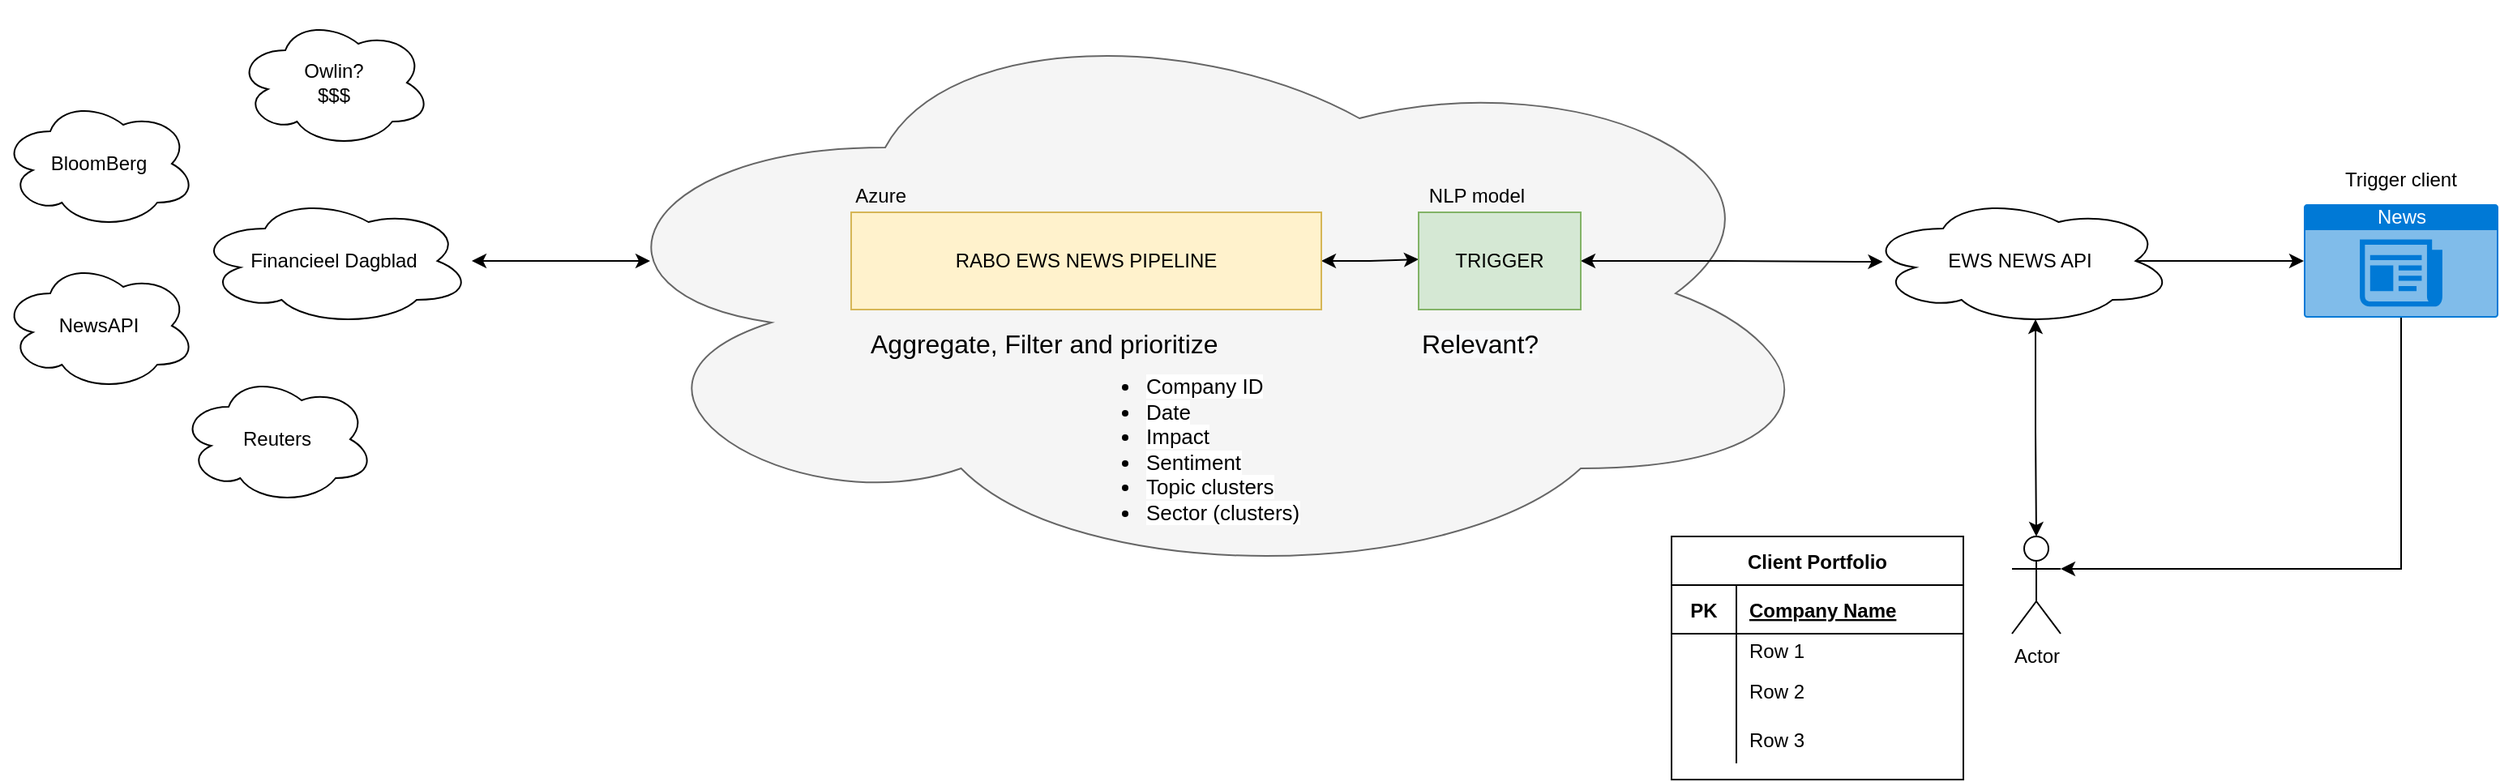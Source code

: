 <mxfile version="14.6.13" type="github">
  <diagram id="oThwvBxUg1dMHxMkPZIc" name="Page-1">
    <mxGraphModel dx="1824" dy="984" grid="0" gridSize="10" guides="1" tooltips="1" connect="1" arrows="1" fold="1" page="1" pageScale="1" pageWidth="1800" pageHeight="8000" math="0" shadow="0">
      <root>
        <mxCell id="0" />
        <mxCell id="1" parent="0" />
        <mxCell id="N71K2Kx4Mg54BnZ_dNbA-45" value="" style="ellipse;shape=cloud;whiteSpace=wrap;html=1;fillColor=#f5f5f5;strokeColor=#666666;fontColor=#333333;" parent="1" vertex="1">
          <mxGeometry x="450" y="90" width="780" height="360" as="geometry" />
        </mxCell>
        <mxCell id="N71K2Kx4Mg54BnZ_dNbA-1" value="BloomBerg" style="ellipse;shape=cloud;whiteSpace=wrap;html=1;" parent="1" vertex="1">
          <mxGeometry x="100" y="150" width="120" height="80" as="geometry" />
        </mxCell>
        <mxCell id="N71K2Kx4Mg54BnZ_dNbA-2" value="NewsAPI" style="ellipse;shape=cloud;whiteSpace=wrap;html=1;" parent="1" vertex="1">
          <mxGeometry x="100" y="250" width="120" height="80" as="geometry" />
        </mxCell>
        <mxCell id="N71K2Kx4Mg54BnZ_dNbA-8" value="" style="edgeStyle=orthogonalEdgeStyle;rounded=0;orthogonalLoop=1;jettySize=auto;html=1;startArrow=classic;startFill=1;" parent="1" source="N71K2Kx4Mg54BnZ_dNbA-3" edge="1">
          <mxGeometry relative="1" as="geometry">
            <mxPoint x="500" y="250" as="targetPoint" />
          </mxGeometry>
        </mxCell>
        <mxCell id="N71K2Kx4Mg54BnZ_dNbA-3" value="Financieel Dagblad" style="ellipse;shape=cloud;whiteSpace=wrap;html=1;" parent="1" vertex="1">
          <mxGeometry x="220" y="210" width="170" height="80" as="geometry" />
        </mxCell>
        <mxCell id="N71K2Kx4Mg54BnZ_dNbA-4" value="Reuters" style="ellipse;shape=cloud;whiteSpace=wrap;html=1;" parent="1" vertex="1">
          <mxGeometry x="210" y="320" width="120" height="80" as="geometry" />
        </mxCell>
        <mxCell id="N71K2Kx4Mg54BnZ_dNbA-5" value="Owlin?&lt;br&gt;$$$" style="ellipse;shape=cloud;whiteSpace=wrap;html=1;" parent="1" vertex="1">
          <mxGeometry x="245" y="100" width="120" height="80" as="geometry" />
        </mxCell>
        <mxCell id="N71K2Kx4Mg54BnZ_dNbA-29" style="edgeStyle=orthogonalEdgeStyle;rounded=0;orthogonalLoop=1;jettySize=auto;html=1;exitX=1;exitY=0.5;exitDx=0;exitDy=0;startArrow=classic;startFill=1;" parent="1" source="N71K2Kx4Mg54BnZ_dNbA-9" edge="1">
          <mxGeometry relative="1" as="geometry">
            <mxPoint x="974" y="249" as="targetPoint" />
          </mxGeometry>
        </mxCell>
        <mxCell id="N71K2Kx4Mg54BnZ_dNbA-9" value="RABO EWS NEWS PIPELINE" style="rounded=0;whiteSpace=wrap;html=1;fillColor=#fff2cc;strokeColor=#d6b656;" parent="1" vertex="1">
          <mxGeometry x="624" y="220" width="290" height="60" as="geometry" />
        </mxCell>
        <mxCell id="N71K2Kx4Mg54BnZ_dNbA-11" value="Client Portfolio" style="shape=table;startSize=30;container=1;collapsible=1;childLayout=tableLayout;fixedRows=1;rowLines=0;fontStyle=1;align=center;resizeLast=1;" parent="1" vertex="1">
          <mxGeometry x="1130" y="420" width="180" height="150.0" as="geometry" />
        </mxCell>
        <mxCell id="N71K2Kx4Mg54BnZ_dNbA-12" value="" style="shape=partialRectangle;collapsible=0;dropTarget=0;pointerEvents=0;fillColor=none;top=0;left=0;bottom=1;right=0;points=[[0,0.5],[1,0.5]];portConstraint=eastwest;" parent="N71K2Kx4Mg54BnZ_dNbA-11" vertex="1">
          <mxGeometry y="30" width="180" height="30" as="geometry" />
        </mxCell>
        <mxCell id="N71K2Kx4Mg54BnZ_dNbA-13" value="PK" style="shape=partialRectangle;connectable=0;fillColor=none;top=0;left=0;bottom=0;right=0;fontStyle=1;overflow=hidden;" parent="N71K2Kx4Mg54BnZ_dNbA-12" vertex="1">
          <mxGeometry width="40" height="30" as="geometry" />
        </mxCell>
        <mxCell id="N71K2Kx4Mg54BnZ_dNbA-14" value="Company Name" style="shape=partialRectangle;connectable=0;fillColor=none;top=0;left=0;bottom=0;right=0;align=left;spacingLeft=6;fontStyle=5;overflow=hidden;" parent="N71K2Kx4Mg54BnZ_dNbA-12" vertex="1">
          <mxGeometry x="40" width="140" height="30" as="geometry" />
        </mxCell>
        <mxCell id="N71K2Kx4Mg54BnZ_dNbA-15" value="" style="shape=partialRectangle;collapsible=0;dropTarget=0;pointerEvents=0;fillColor=none;top=0;left=0;bottom=0;right=0;points=[[0,0.5],[1,0.5]];portConstraint=eastwest;" parent="N71K2Kx4Mg54BnZ_dNbA-11" vertex="1">
          <mxGeometry y="60" width="180" height="20" as="geometry" />
        </mxCell>
        <mxCell id="N71K2Kx4Mg54BnZ_dNbA-16" value="" style="shape=partialRectangle;connectable=0;fillColor=none;top=0;left=0;bottom=0;right=0;editable=1;overflow=hidden;" parent="N71K2Kx4Mg54BnZ_dNbA-15" vertex="1">
          <mxGeometry width="40" height="20" as="geometry" />
        </mxCell>
        <mxCell id="N71K2Kx4Mg54BnZ_dNbA-17" value="Row 1" style="shape=partialRectangle;connectable=0;fillColor=none;top=0;left=0;bottom=0;right=0;align=left;spacingLeft=6;overflow=hidden;" parent="N71K2Kx4Mg54BnZ_dNbA-15" vertex="1">
          <mxGeometry x="40" width="140" height="20" as="geometry" />
        </mxCell>
        <mxCell id="N71K2Kx4Mg54BnZ_dNbA-18" value="" style="shape=partialRectangle;collapsible=0;dropTarget=0;pointerEvents=0;fillColor=none;top=0;left=0;bottom=0;right=0;points=[[0,0.5],[1,0.5]];portConstraint=eastwest;" parent="N71K2Kx4Mg54BnZ_dNbA-11" vertex="1">
          <mxGeometry y="80" width="180" height="30" as="geometry" />
        </mxCell>
        <mxCell id="N71K2Kx4Mg54BnZ_dNbA-19" value="" style="shape=partialRectangle;connectable=0;fillColor=none;top=0;left=0;bottom=0;right=0;editable=1;overflow=hidden;" parent="N71K2Kx4Mg54BnZ_dNbA-18" vertex="1">
          <mxGeometry width="40" height="30" as="geometry" />
        </mxCell>
        <mxCell id="N71K2Kx4Mg54BnZ_dNbA-20" value="Row 2" style="shape=partialRectangle;connectable=0;fillColor=none;top=0;left=0;bottom=0;right=0;align=left;spacingLeft=6;overflow=hidden;" parent="N71K2Kx4Mg54BnZ_dNbA-18" vertex="1">
          <mxGeometry x="40" width="140" height="30" as="geometry" />
        </mxCell>
        <mxCell id="N71K2Kx4Mg54BnZ_dNbA-21" value="" style="shape=partialRectangle;collapsible=0;dropTarget=0;pointerEvents=0;fillColor=none;top=0;left=0;bottom=0;right=0;points=[[0,0.5],[1,0.5]];portConstraint=eastwest;" parent="N71K2Kx4Mg54BnZ_dNbA-11" vertex="1">
          <mxGeometry y="110" width="180" height="30" as="geometry" />
        </mxCell>
        <mxCell id="N71K2Kx4Mg54BnZ_dNbA-22" value="" style="shape=partialRectangle;connectable=0;fillColor=none;top=0;left=0;bottom=0;right=0;editable=1;overflow=hidden;" parent="N71K2Kx4Mg54BnZ_dNbA-21" vertex="1">
          <mxGeometry width="40" height="30" as="geometry" />
        </mxCell>
        <mxCell id="N71K2Kx4Mg54BnZ_dNbA-23" value="Row 3" style="shape=partialRectangle;connectable=0;fillColor=none;top=0;left=0;bottom=0;right=0;align=left;spacingLeft=6;overflow=hidden;" parent="N71K2Kx4Mg54BnZ_dNbA-21" vertex="1">
          <mxGeometry x="40" width="140" height="30" as="geometry" />
        </mxCell>
        <mxCell id="N71K2Kx4Mg54BnZ_dNbA-26" value="Actor" style="shape=umlActor;verticalLabelPosition=bottom;verticalAlign=top;html=1;outlineConnect=0;" parent="1" vertex="1">
          <mxGeometry x="1340" y="420" width="30" height="60" as="geometry" />
        </mxCell>
        <mxCell id="N71K2Kx4Mg54BnZ_dNbA-31" style="edgeStyle=orthogonalEdgeStyle;rounded=0;orthogonalLoop=1;jettySize=auto;html=1;exitX=0.55;exitY=0.95;exitDx=0;exitDy=0;exitPerimeter=0;startArrow=classic;startFill=1;entryX=0.5;entryY=0;entryDx=0;entryDy=0;entryPerimeter=0;" parent="1" source="N71K2Kx4Mg54BnZ_dNbA-28" target="N71K2Kx4Mg54BnZ_dNbA-26" edge="1">
          <mxGeometry relative="1" as="geometry">
            <mxPoint x="1356" y="390" as="targetPoint" />
          </mxGeometry>
        </mxCell>
        <mxCell id="N71K2Kx4Mg54BnZ_dNbA-39" style="edgeStyle=orthogonalEdgeStyle;rounded=0;orthogonalLoop=1;jettySize=auto;html=1;exitX=0.875;exitY=0.5;exitDx=0;exitDy=0;exitPerimeter=0;entryX=0;entryY=0.5;entryDx=0;entryDy=0;entryPerimeter=0;startArrow=none;startFill=0;" parent="1" source="N71K2Kx4Mg54BnZ_dNbA-28" target="N71K2Kx4Mg54BnZ_dNbA-33" edge="1">
          <mxGeometry relative="1" as="geometry" />
        </mxCell>
        <mxCell id="N71K2Kx4Mg54BnZ_dNbA-28" value="EWS NEWS API" style="ellipse;shape=cloud;whiteSpace=wrap;html=1;" parent="1" vertex="1">
          <mxGeometry x="1250" y="210" width="190" height="80" as="geometry" />
        </mxCell>
        <mxCell id="N71K2Kx4Mg54BnZ_dNbA-40" style="edgeStyle=orthogonalEdgeStyle;rounded=0;orthogonalLoop=1;jettySize=auto;html=1;exitX=0.5;exitY=1;exitDx=0;exitDy=0;exitPerimeter=0;entryX=1;entryY=0.333;entryDx=0;entryDy=0;entryPerimeter=0;startArrow=none;startFill=0;" parent="1" source="N71K2Kx4Mg54BnZ_dNbA-33" target="N71K2Kx4Mg54BnZ_dNbA-26" edge="1">
          <mxGeometry relative="1" as="geometry" />
        </mxCell>
        <mxCell id="N71K2Kx4Mg54BnZ_dNbA-33" value="News" style="html=1;strokeColor=none;fillColor=#0079D6;labelPosition=center;verticalLabelPosition=middle;verticalAlign=top;align=center;fontSize=12;outlineConnect=0;spacingTop=-6;fontColor=#FFFFFF;shape=mxgraph.sitemap.news;" parent="1" vertex="1">
          <mxGeometry x="1520" y="215" width="120" height="70" as="geometry" />
        </mxCell>
        <mxCell id="N71K2Kx4Mg54BnZ_dNbA-37" value="&lt;font style=&quot;font-size: 16px&quot;&gt;Aggregate, Filter and prioritize&lt;br&gt;&lt;/font&gt;" style="text;html=1;strokeColor=none;fillColor=none;align=left;verticalAlign=top;whiteSpace=wrap;rounded=0;" parent="1" vertex="1">
          <mxGeometry x="634" y="285" width="270" height="200" as="geometry" />
        </mxCell>
        <mxCell id="N71K2Kx4Mg54BnZ_dNbA-46" value="&lt;ul style=&quot;color: rgb(0 , 0 , 0) ; font-family: &amp;#34;helvetica&amp;#34; ; font-size: 13px ; font-style: normal ; font-weight: 400 ; letter-spacing: normal ; text-align: left ; text-indent: 0px ; text-transform: none ; word-spacing: 0px&quot;&gt;&lt;li&gt;&lt;font style=&quot;font-size: 13px ; background-color: rgb(255 , 255 , 255)&quot;&gt;Company ID&lt;/font&gt;&lt;/li&gt;&lt;li&gt;&lt;font style=&quot;font-size: 13px ; background-color: rgb(255 , 255 , 255)&quot;&gt;Date&lt;/font&gt;&lt;/li&gt;&lt;li&gt;&lt;font style=&quot;font-size: 13px&quot;&gt;&lt;span style=&quot;background-color: rgb(255 , 255 , 255)&quot;&gt;Impact&lt;/span&gt;&lt;/font&gt;&lt;/li&gt;&lt;li&gt;&lt;font style=&quot;font-size: 13px&quot;&gt;&lt;span style=&quot;background-color: rgb(255 , 255 , 255)&quot;&gt;Sentiment&lt;/span&gt;&lt;/font&gt;&lt;/li&gt;&lt;li&gt;&lt;font style=&quot;font-size: 13px&quot;&gt;&lt;span style=&quot;background-color: rgb(255 , 255 , 255)&quot;&gt;Topic clusters&lt;/span&gt;&lt;/font&gt;&lt;/li&gt;&lt;li&gt;&lt;span style=&quot;background-color: rgb(255 , 255 , 255)&quot;&gt;Sector (clusters)&lt;/span&gt;&lt;/li&gt;&lt;/ul&gt;" style="text;whiteSpace=wrap;html=1;" parent="1" vertex="1">
          <mxGeometry x="764" y="300" width="140" height="120" as="geometry" />
        </mxCell>
        <mxCell id="N71K2Kx4Mg54BnZ_dNbA-47" value="Trigger client" style="text;html=1;strokeColor=none;fillColor=none;align=center;verticalAlign=middle;whiteSpace=wrap;rounded=0;" parent="1" vertex="1">
          <mxGeometry x="1520" y="190" width="120" height="20" as="geometry" />
        </mxCell>
        <mxCell id="N71K2Kx4Mg54BnZ_dNbA-48" value="Azure&amp;nbsp;&lt;br&gt;" style="text;html=1;strokeColor=none;fillColor=none;align=center;verticalAlign=middle;whiteSpace=wrap;rounded=0;" parent="1" vertex="1">
          <mxGeometry x="584" y="190" width="120" height="40" as="geometry" />
        </mxCell>
        <mxCell id="y_BxE63rZUQRerE50zBT-5" style="edgeStyle=orthogonalEdgeStyle;rounded=0;orthogonalLoop=1;jettySize=auto;html=1;exitX=1;exitY=0.5;exitDx=0;exitDy=0;entryX=0.054;entryY=0.507;entryDx=0;entryDy=0;entryPerimeter=0;startArrow=classic;startFill=1;" edge="1" parent="1" source="y_BxE63rZUQRerE50zBT-2" target="N71K2Kx4Mg54BnZ_dNbA-28">
          <mxGeometry relative="1" as="geometry" />
        </mxCell>
        <mxCell id="y_BxE63rZUQRerE50zBT-2" value="TRIGGER" style="rounded=0;whiteSpace=wrap;html=1;fillColor=#d5e8d4;strokeColor=#82b366;" vertex="1" parent="1">
          <mxGeometry x="974" y="220" width="100" height="60" as="geometry" />
        </mxCell>
        <mxCell id="y_BxE63rZUQRerE50zBT-3" value="&lt;span style=&quot;color: rgb(0 , 0 , 0) ; font-family: &amp;#34;helvetica&amp;#34; ; font-size: 16px ; font-style: normal ; font-weight: 400 ; letter-spacing: normal ; text-align: left ; text-indent: 0px ; text-transform: none ; word-spacing: 0px ; background-color: rgb(248 , 249 , 250) ; display: inline ; float: none&quot;&gt;Relevant?&lt;/span&gt;" style="text;whiteSpace=wrap;html=1;" vertex="1" parent="1">
          <mxGeometry x="974" y="285" width="100" height="30" as="geometry" />
        </mxCell>
        <mxCell id="y_BxE63rZUQRerE50zBT-9" value="NLP model" style="text;html=1;strokeColor=none;fillColor=none;align=center;verticalAlign=middle;whiteSpace=wrap;rounded=0;" vertex="1" parent="1">
          <mxGeometry x="950" y="190" width="120" height="40" as="geometry" />
        </mxCell>
      </root>
    </mxGraphModel>
  </diagram>
</mxfile>
